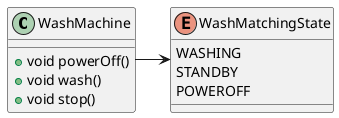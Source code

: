 @startuml

class WashMachine {
   + void powerOff()
   + void wash()
   + void stop()
}

enum WashMatchingState{
WASHING
STANDBY
POWEROFF
}

WashMachine -> WashMatchingState

@enduml